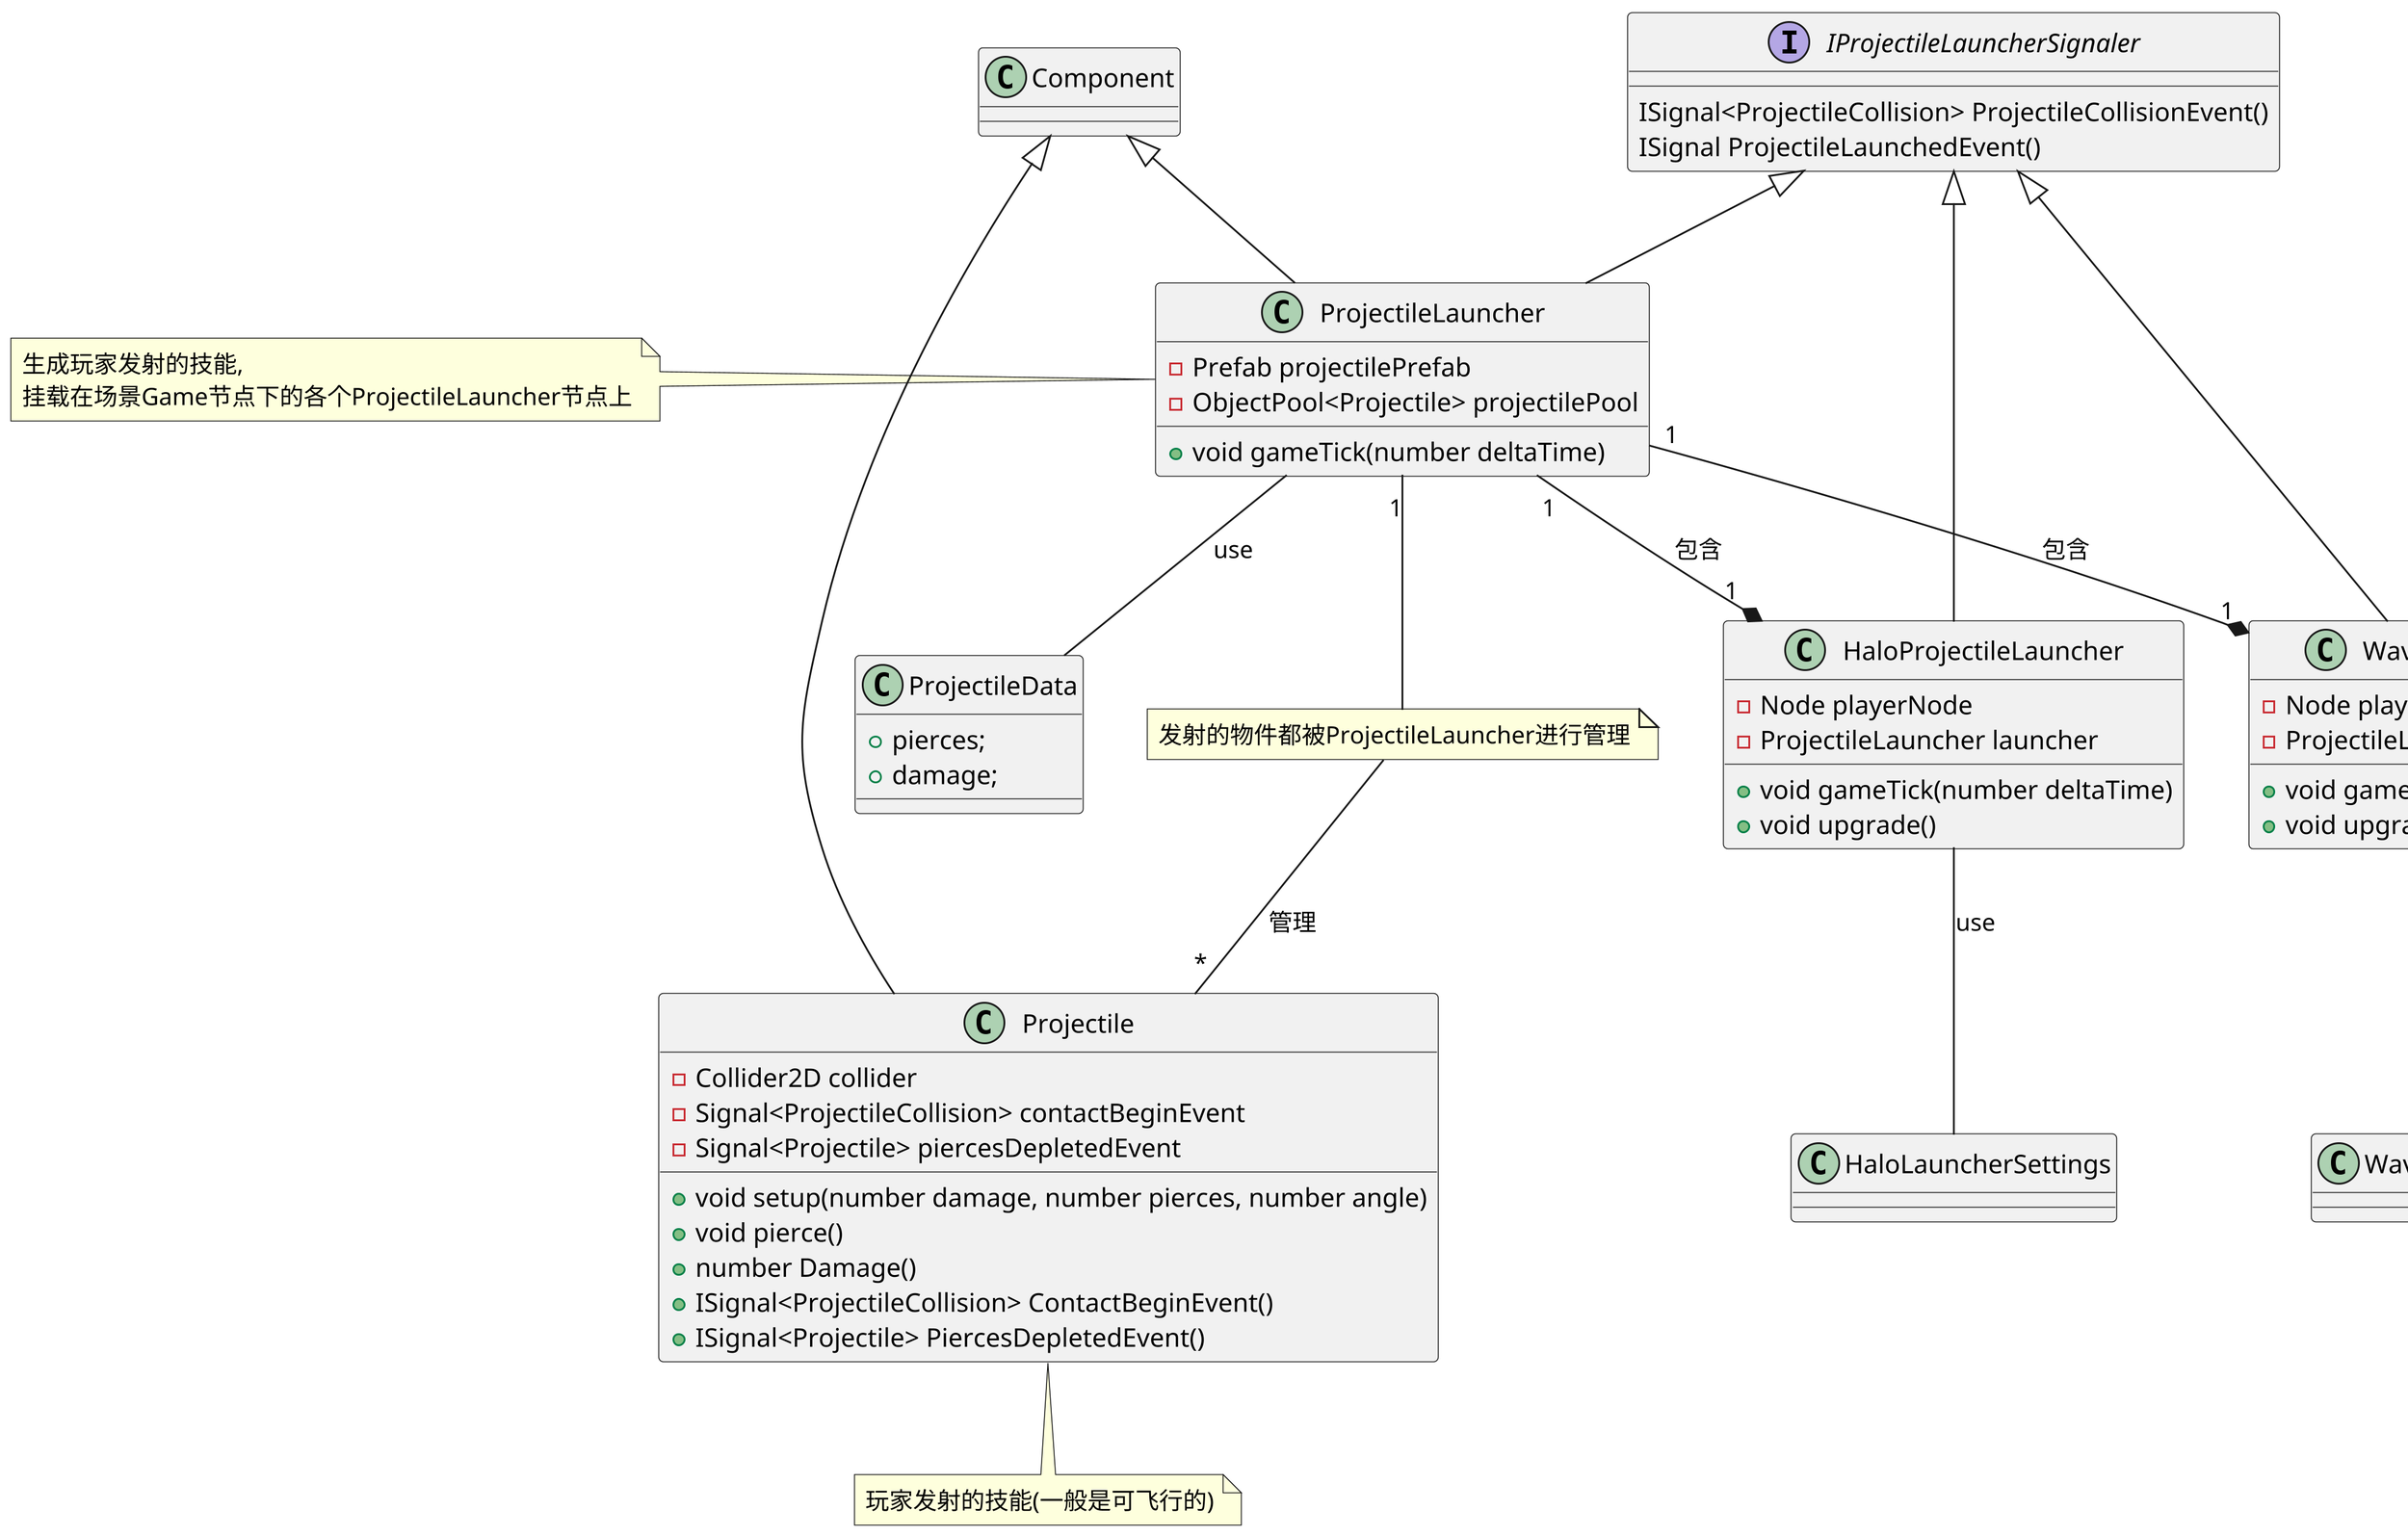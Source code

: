 @startuml ProjectileLauncher
skinparam dpi 300
interface IProjectileLauncherSignaler {
    ISignal<ProjectileCollision> ProjectileCollisionEvent()
    ISignal ProjectileLaunchedEvent()
}

class Projectile {
    -Collider2D collider
    -Signal<ProjectileCollision> contactBeginEvent
    -Signal<Projectile> piercesDepletedEvent

    +void setup(number damage, number pierces, number angle)
    +void pierce()
    +number Damage()
    +ISignal<ProjectileCollision> ContactBeginEvent()
    +ISignal<Projectile> PiercesDepletedEvent()
}

note bottom of Projectile: 玩家发射的技能(一般是可飞行的)

class HaloProjectileLauncher {
    -Node playerNode
    -ProjectileLauncher launcher
    +void gameTick(number deltaTime)
    +void upgrade()
}

class WaveProjectileLauncher {
    -Node playerNode
    -ProjectileLauncher launcher
    +void gameTick(number deltaTime)
    +void upgrade()
}

class Component
class ProjectileLauncher {
    -Prefab projectilePrefab
    -ObjectPool<Projectile> projectilePool
    +void gameTick(number deltaTime)
}

class ProjectileData {
    +pierces;
    +damage;
}

note left of ProjectileLauncher: 生成玩家发射的技能, \r\n挂载在场景Game节点下的各个ProjectileLauncher节点上

note "发射的物件都被ProjectileLauncher进行管理" as N1

class WaveLauncherSettings
class HaloLauncherSettings

Component <|-- ProjectileLauncher
Component <|-- Projectile
IProjectileLauncherSignaler <|-- ProjectileLauncher
IProjectileLauncherSignaler <|-- HaloProjectileLauncher
IProjectileLauncherSignaler <|-- WaveProjectileLauncher

ProjectileLauncher "1" --* "1" HaloProjectileLauncher : 包含
ProjectileLauncher "1" --* "1" WaveProjectileLauncher : 包含

ProjectileLauncher "1" -- N1 
N1 -- "*" Projectile : 管理

HaloProjectileLauncher--HaloLauncherSettings : use
WaveProjectileLauncher--WaveLauncherSettings : use
ProjectileLauncher -- ProjectileData : use

@enduml